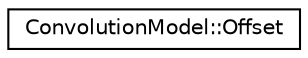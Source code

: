 digraph "Graphical Class Hierarchy"
{
  edge [fontname="Helvetica",fontsize="10",labelfontname="Helvetica",labelfontsize="10"];
  node [fontname="Helvetica",fontsize="10",shape=record];
  rankdir="LR";
  Node0 [label="ConvolutionModel::Offset",height=0.2,width=0.4,color="black", fillcolor="white", style="filled",URL="$structkaldi_1_1nnet3_1_1time__height__convolution_1_1ConvolutionModel_1_1Offset.html"];
}

